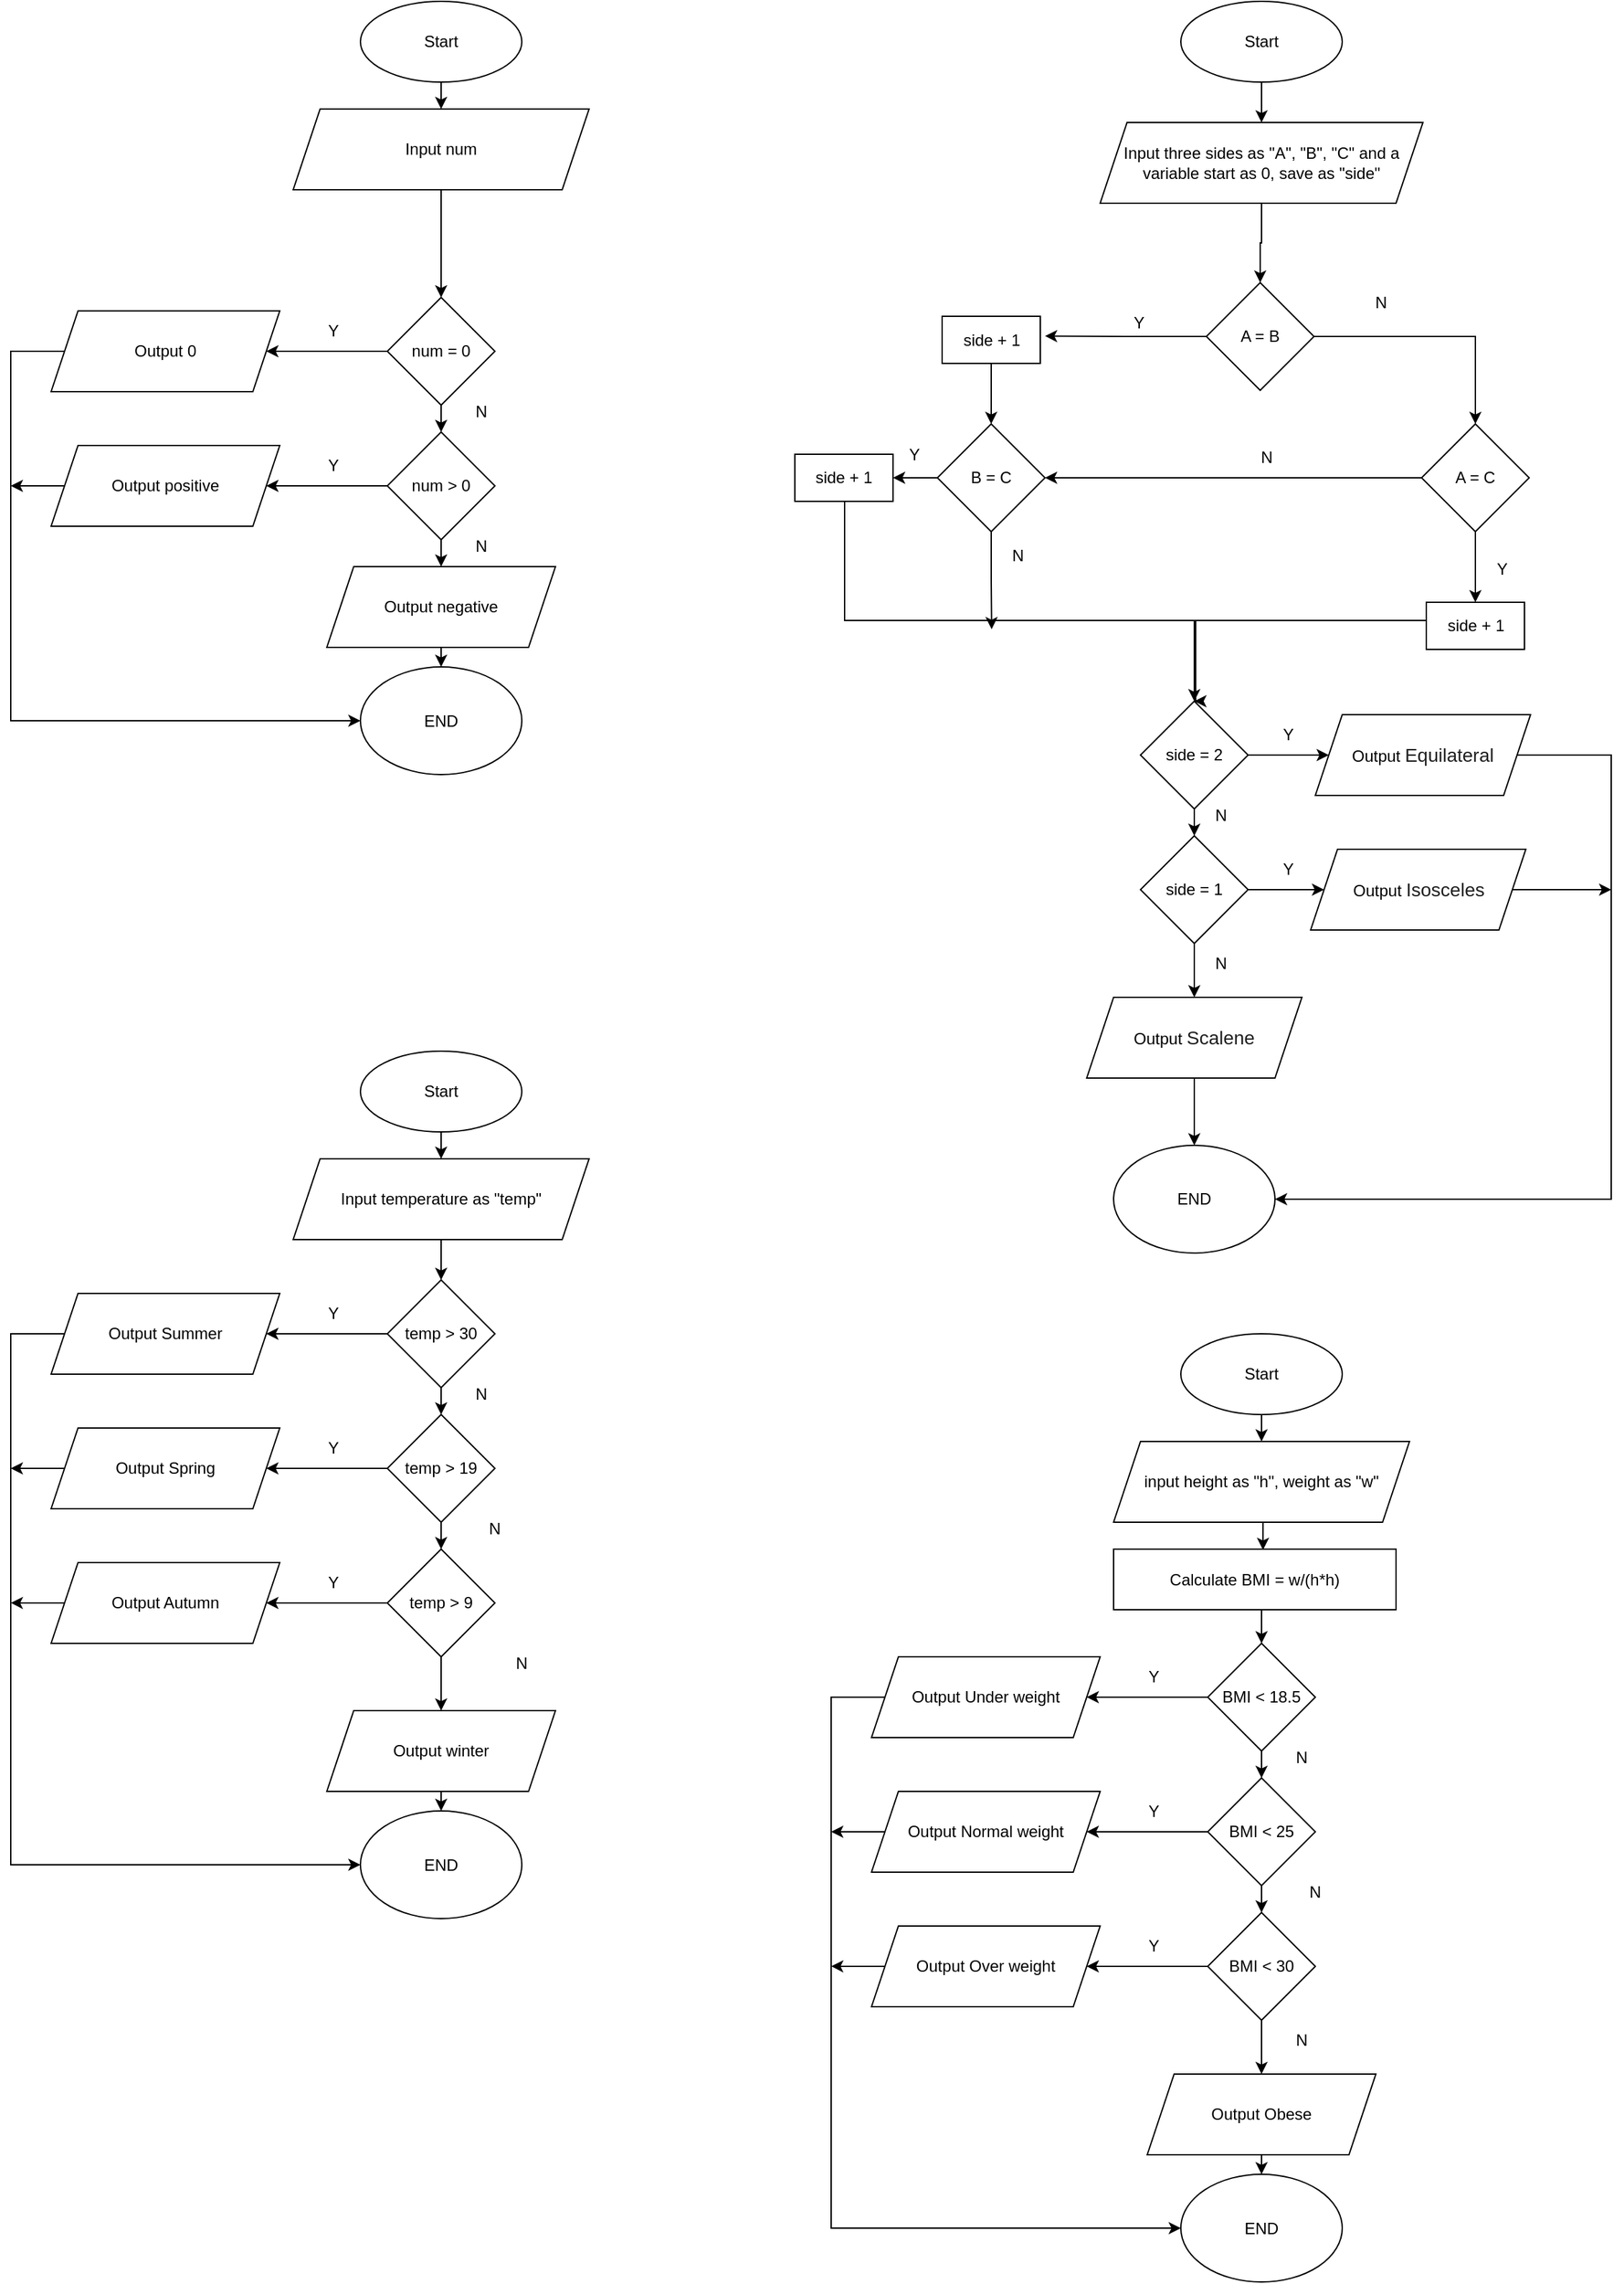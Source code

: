 <mxfile version="26.2.2">
  <diagram name="第 1 页" id="eC2Kco5h_vt9p9tLWTmq">
    <mxGraphModel dx="1105" dy="695" grid="1" gridSize="10" guides="1" tooltips="1" connect="1" arrows="1" fold="1" page="1" pageScale="1" pageWidth="827" pageHeight="1169" math="0" shadow="0">
      <root>
        <mxCell id="0" />
        <mxCell id="1" parent="0" />
        <mxCell id="uq4aCa0WkTKRPATRxZhl-22" style="edgeStyle=orthogonalEdgeStyle;rounded=0;orthogonalLoop=1;jettySize=auto;html=1;exitX=0.5;exitY=1;exitDx=0;exitDy=0;entryX=0.5;entryY=0;entryDx=0;entryDy=0;" parent="1" source="uq4aCa0WkTKRPATRxZhl-1" target="uq4aCa0WkTKRPATRxZhl-2" edge="1">
          <mxGeometry relative="1" as="geometry" />
        </mxCell>
        <mxCell id="uq4aCa0WkTKRPATRxZhl-1" value="Start" style="ellipse;whiteSpace=wrap;html=1;" parent="1" vertex="1">
          <mxGeometry x="380" y="90" width="120" height="60" as="geometry" />
        </mxCell>
        <mxCell id="uq4aCa0WkTKRPATRxZhl-21" style="edgeStyle=orthogonalEdgeStyle;rounded=0;orthogonalLoop=1;jettySize=auto;html=1;exitX=0.5;exitY=1;exitDx=0;exitDy=0;entryX=0.5;entryY=0;entryDx=0;entryDy=0;" parent="1" source="uq4aCa0WkTKRPATRxZhl-2" target="uq4aCa0WkTKRPATRxZhl-10" edge="1">
          <mxGeometry relative="1" as="geometry">
            <mxPoint x="440" y="250.0" as="targetPoint" />
          </mxGeometry>
        </mxCell>
        <mxCell id="uq4aCa0WkTKRPATRxZhl-2" value="Input num" style="shape=parallelogram;perimeter=parallelogramPerimeter;whiteSpace=wrap;html=1;fixedSize=1;" parent="1" vertex="1">
          <mxGeometry x="330" y="170" width="220" height="60" as="geometry" />
        </mxCell>
        <mxCell id="qsWvdxj1EgRxqHzuY-iP-4" style="edgeStyle=orthogonalEdgeStyle;rounded=0;orthogonalLoop=1;jettySize=auto;html=1;exitX=0.5;exitY=1;exitDx=0;exitDy=0;entryX=0.5;entryY=0;entryDx=0;entryDy=0;" edge="1" parent="1" source="uq4aCa0WkTKRPATRxZhl-10" target="qsWvdxj1EgRxqHzuY-iP-1">
          <mxGeometry relative="1" as="geometry" />
        </mxCell>
        <mxCell id="qsWvdxj1EgRxqHzuY-iP-7" style="edgeStyle=orthogonalEdgeStyle;rounded=0;orthogonalLoop=1;jettySize=auto;html=1;exitX=0;exitY=0.5;exitDx=0;exitDy=0;" edge="1" parent="1" source="uq4aCa0WkTKRPATRxZhl-10" target="qsWvdxj1EgRxqHzuY-iP-3">
          <mxGeometry relative="1" as="geometry" />
        </mxCell>
        <mxCell id="uq4aCa0WkTKRPATRxZhl-10" value="num = 0" style="rhombus;whiteSpace=wrap;html=1;" parent="1" vertex="1">
          <mxGeometry x="400" y="310" width="80" height="80" as="geometry" />
        </mxCell>
        <mxCell id="uq4aCa0WkTKRPATRxZhl-24" style="edgeStyle=orthogonalEdgeStyle;rounded=0;orthogonalLoop=1;jettySize=auto;html=1;exitX=0.5;exitY=1;exitDx=0;exitDy=0;entryX=0.5;entryY=0;entryDx=0;entryDy=0;" parent="1" source="uq4aCa0WkTKRPATRxZhl-13" target="uq4aCa0WkTKRPATRxZhl-15" edge="1">
          <mxGeometry relative="1" as="geometry" />
        </mxCell>
        <mxCell id="uq4aCa0WkTKRPATRxZhl-13" value="Output negative" style="shape=parallelogram;perimeter=parallelogramPerimeter;whiteSpace=wrap;html=1;fixedSize=1;" parent="1" vertex="1">
          <mxGeometry x="355" y="510" width="170" height="60" as="geometry" />
        </mxCell>
        <mxCell id="uq4aCa0WkTKRPATRxZhl-15" value="END" style="ellipse;whiteSpace=wrap;html=1;" parent="1" vertex="1">
          <mxGeometry x="380" y="584.5" width="120" height="80" as="geometry" />
        </mxCell>
        <mxCell id="qsWvdxj1EgRxqHzuY-iP-5" style="edgeStyle=orthogonalEdgeStyle;rounded=0;orthogonalLoop=1;jettySize=auto;html=1;exitX=0.5;exitY=1;exitDx=0;exitDy=0;entryX=0.5;entryY=0;entryDx=0;entryDy=0;" edge="1" parent="1" source="qsWvdxj1EgRxqHzuY-iP-1" target="uq4aCa0WkTKRPATRxZhl-13">
          <mxGeometry relative="1" as="geometry" />
        </mxCell>
        <mxCell id="qsWvdxj1EgRxqHzuY-iP-6" style="edgeStyle=orthogonalEdgeStyle;rounded=0;orthogonalLoop=1;jettySize=auto;html=1;exitX=0;exitY=0.5;exitDx=0;exitDy=0;" edge="1" parent="1" source="qsWvdxj1EgRxqHzuY-iP-1" target="qsWvdxj1EgRxqHzuY-iP-2">
          <mxGeometry relative="1" as="geometry" />
        </mxCell>
        <mxCell id="qsWvdxj1EgRxqHzuY-iP-1" value="num &amp;gt; 0" style="rhombus;whiteSpace=wrap;html=1;" vertex="1" parent="1">
          <mxGeometry x="400" y="410" width="80" height="80" as="geometry" />
        </mxCell>
        <mxCell id="qsWvdxj1EgRxqHzuY-iP-11" style="edgeStyle=orthogonalEdgeStyle;rounded=0;orthogonalLoop=1;jettySize=auto;html=1;exitX=0;exitY=0.5;exitDx=0;exitDy=0;" edge="1" parent="1" source="qsWvdxj1EgRxqHzuY-iP-2">
          <mxGeometry relative="1" as="geometry">
            <mxPoint x="120" y="450" as="targetPoint" />
          </mxGeometry>
        </mxCell>
        <mxCell id="qsWvdxj1EgRxqHzuY-iP-2" value="Output positive" style="shape=parallelogram;perimeter=parallelogramPerimeter;whiteSpace=wrap;html=1;fixedSize=1;" vertex="1" parent="1">
          <mxGeometry x="150" y="420" width="170" height="60" as="geometry" />
        </mxCell>
        <mxCell id="qsWvdxj1EgRxqHzuY-iP-10" style="edgeStyle=orthogonalEdgeStyle;rounded=0;orthogonalLoop=1;jettySize=auto;html=1;exitX=0;exitY=0.5;exitDx=0;exitDy=0;entryX=0;entryY=0.5;entryDx=0;entryDy=0;" edge="1" parent="1" source="qsWvdxj1EgRxqHzuY-iP-3" target="uq4aCa0WkTKRPATRxZhl-15">
          <mxGeometry relative="1" as="geometry">
            <Array as="points">
              <mxPoint x="120" y="350" />
              <mxPoint x="120" y="625" />
            </Array>
          </mxGeometry>
        </mxCell>
        <mxCell id="qsWvdxj1EgRxqHzuY-iP-3" value="Output 0" style="shape=parallelogram;perimeter=parallelogramPerimeter;whiteSpace=wrap;html=1;fixedSize=1;" vertex="1" parent="1">
          <mxGeometry x="150" y="320" width="170" height="60" as="geometry" />
        </mxCell>
        <mxCell id="qsWvdxj1EgRxqHzuY-iP-12" value="Y" style="text;html=1;align=center;verticalAlign=middle;whiteSpace=wrap;rounded=0;" vertex="1" parent="1">
          <mxGeometry x="330" y="320" width="60" height="30" as="geometry" />
        </mxCell>
        <mxCell id="qsWvdxj1EgRxqHzuY-iP-13" value="Y" style="text;html=1;align=center;verticalAlign=middle;whiteSpace=wrap;rounded=0;" vertex="1" parent="1">
          <mxGeometry x="330" y="420" width="60" height="30" as="geometry" />
        </mxCell>
        <mxCell id="qsWvdxj1EgRxqHzuY-iP-14" value="N" style="text;html=1;align=center;verticalAlign=middle;whiteSpace=wrap;rounded=0;" vertex="1" parent="1">
          <mxGeometry x="440" y="380" width="60" height="30" as="geometry" />
        </mxCell>
        <mxCell id="qsWvdxj1EgRxqHzuY-iP-15" value="N" style="text;html=1;align=center;verticalAlign=middle;whiteSpace=wrap;rounded=0;" vertex="1" parent="1">
          <mxGeometry x="440" y="480" width="60" height="30" as="geometry" />
        </mxCell>
        <mxCell id="qsWvdxj1EgRxqHzuY-iP-49" style="edgeStyle=orthogonalEdgeStyle;rounded=0;orthogonalLoop=1;jettySize=auto;html=1;exitX=0.5;exitY=1;exitDx=0;exitDy=0;entryX=0.5;entryY=0;entryDx=0;entryDy=0;" edge="1" parent="1" source="qsWvdxj1EgRxqHzuY-iP-17" target="qsWvdxj1EgRxqHzuY-iP-19">
          <mxGeometry relative="1" as="geometry" />
        </mxCell>
        <mxCell id="qsWvdxj1EgRxqHzuY-iP-17" value="Start" style="ellipse;whiteSpace=wrap;html=1;" vertex="1" parent="1">
          <mxGeometry x="990" y="90" width="120" height="60" as="geometry" />
        </mxCell>
        <mxCell id="qsWvdxj1EgRxqHzuY-iP-18" value="END" style="ellipse;whiteSpace=wrap;html=1;" vertex="1" parent="1">
          <mxGeometry x="940" y="940" width="120" height="80" as="geometry" />
        </mxCell>
        <mxCell id="qsWvdxj1EgRxqHzuY-iP-48" style="edgeStyle=orthogonalEdgeStyle;rounded=0;orthogonalLoop=1;jettySize=auto;html=1;exitX=0.5;exitY=1;exitDx=0;exitDy=0;entryX=0.5;entryY=0;entryDx=0;entryDy=0;" edge="1" parent="1" source="qsWvdxj1EgRxqHzuY-iP-19" target="qsWvdxj1EgRxqHzuY-iP-20">
          <mxGeometry relative="1" as="geometry" />
        </mxCell>
        <mxCell id="qsWvdxj1EgRxqHzuY-iP-19" value="Input three sides as &quot;A&quot;, &quot;B&quot;, &quot;C&quot; and a variable start as 0, save as &quot;side&quot;" style="shape=parallelogram;perimeter=parallelogramPerimeter;whiteSpace=wrap;html=1;fixedSize=1;" vertex="1" parent="1">
          <mxGeometry x="930" y="180" width="240" height="60" as="geometry" />
        </mxCell>
        <mxCell id="qsWvdxj1EgRxqHzuY-iP-34" style="edgeStyle=orthogonalEdgeStyle;rounded=0;orthogonalLoop=1;jettySize=auto;html=1;exitX=0;exitY=0.5;exitDx=0;exitDy=0;" edge="1" parent="1" source="qsWvdxj1EgRxqHzuY-iP-20">
          <mxGeometry relative="1" as="geometry">
            <mxPoint x="889" y="338.667" as="targetPoint" />
          </mxGeometry>
        </mxCell>
        <mxCell id="qsWvdxj1EgRxqHzuY-iP-125" style="edgeStyle=orthogonalEdgeStyle;rounded=0;orthogonalLoop=1;jettySize=auto;html=1;exitX=1;exitY=0.5;exitDx=0;exitDy=0;entryX=0.5;entryY=0;entryDx=0;entryDy=0;" edge="1" parent="1" source="qsWvdxj1EgRxqHzuY-iP-20" target="qsWvdxj1EgRxqHzuY-iP-22">
          <mxGeometry relative="1" as="geometry">
            <Array as="points">
              <mxPoint x="1209" y="339" />
            </Array>
          </mxGeometry>
        </mxCell>
        <mxCell id="qsWvdxj1EgRxqHzuY-iP-20" value="A = B" style="rhombus;whiteSpace=wrap;html=1;" vertex="1" parent="1">
          <mxGeometry x="1009" y="299" width="80" height="80" as="geometry" />
        </mxCell>
        <mxCell id="qsWvdxj1EgRxqHzuY-iP-52" style="edgeStyle=orthogonalEdgeStyle;rounded=0;orthogonalLoop=1;jettySize=auto;html=1;exitX=0;exitY=0.5;exitDx=0;exitDy=0;entryX=1;entryY=0.5;entryDx=0;entryDy=0;" edge="1" parent="1" source="qsWvdxj1EgRxqHzuY-iP-21" target="qsWvdxj1EgRxqHzuY-iP-24">
          <mxGeometry relative="1" as="geometry" />
        </mxCell>
        <mxCell id="qsWvdxj1EgRxqHzuY-iP-55" style="edgeStyle=orthogonalEdgeStyle;rounded=0;orthogonalLoop=1;jettySize=auto;html=1;exitX=0.5;exitY=1;exitDx=0;exitDy=0;" edge="1" parent="1" source="qsWvdxj1EgRxqHzuY-iP-21">
          <mxGeometry relative="1" as="geometry">
            <mxPoint x="849.333" y="556.5" as="targetPoint" />
          </mxGeometry>
        </mxCell>
        <mxCell id="qsWvdxj1EgRxqHzuY-iP-21" value="B = C" style="rhombus;whiteSpace=wrap;html=1;" vertex="1" parent="1">
          <mxGeometry x="809" y="404" width="80" height="80" as="geometry" />
        </mxCell>
        <mxCell id="qsWvdxj1EgRxqHzuY-iP-36" style="edgeStyle=orthogonalEdgeStyle;rounded=0;orthogonalLoop=1;jettySize=auto;html=1;exitX=0.5;exitY=1;exitDx=0;exitDy=0;entryX=0.5;entryY=0;entryDx=0;entryDy=0;" edge="1" parent="1" source="qsWvdxj1EgRxqHzuY-iP-22" target="qsWvdxj1EgRxqHzuY-iP-25">
          <mxGeometry relative="1" as="geometry" />
        </mxCell>
        <mxCell id="qsWvdxj1EgRxqHzuY-iP-37" style="edgeStyle=orthogonalEdgeStyle;rounded=0;orthogonalLoop=1;jettySize=auto;html=1;exitX=0;exitY=0.5;exitDx=0;exitDy=0;entryX=1;entryY=0.5;entryDx=0;entryDy=0;" edge="1" parent="1" source="qsWvdxj1EgRxqHzuY-iP-22" target="qsWvdxj1EgRxqHzuY-iP-21">
          <mxGeometry relative="1" as="geometry" />
        </mxCell>
        <mxCell id="qsWvdxj1EgRxqHzuY-iP-22" value="A = C" style="rhombus;whiteSpace=wrap;html=1;" vertex="1" parent="1">
          <mxGeometry x="1169" y="404" width="80" height="80" as="geometry" />
        </mxCell>
        <mxCell id="qsWvdxj1EgRxqHzuY-iP-38" style="edgeStyle=orthogonalEdgeStyle;rounded=0;orthogonalLoop=1;jettySize=auto;html=1;exitX=0.5;exitY=1;exitDx=0;exitDy=0;entryX=0.5;entryY=0;entryDx=0;entryDy=0;" edge="1" parent="1" source="qsWvdxj1EgRxqHzuY-iP-23" target="qsWvdxj1EgRxqHzuY-iP-21">
          <mxGeometry relative="1" as="geometry" />
        </mxCell>
        <mxCell id="qsWvdxj1EgRxqHzuY-iP-23" value="side + 1" style="rounded=0;whiteSpace=wrap;html=1;" vertex="1" parent="1">
          <mxGeometry x="812.5" y="324" width="73" height="35" as="geometry" />
        </mxCell>
        <mxCell id="qsWvdxj1EgRxqHzuY-iP-123" style="edgeStyle=orthogonalEdgeStyle;rounded=0;orthogonalLoop=1;jettySize=auto;html=1;exitX=0;exitY=0.5;exitDx=0;exitDy=0;entryX=0.5;entryY=0;entryDx=0;entryDy=0;" edge="1" parent="1" source="qsWvdxj1EgRxqHzuY-iP-24" target="qsWvdxj1EgRxqHzuY-iP-29">
          <mxGeometry relative="1" as="geometry">
            <Array as="points">
              <mxPoint x="740" y="550" />
              <mxPoint x="1000" y="550" />
            </Array>
          </mxGeometry>
        </mxCell>
        <mxCell id="qsWvdxj1EgRxqHzuY-iP-24" value="side + 1" style="rounded=0;whiteSpace=wrap;html=1;" vertex="1" parent="1">
          <mxGeometry x="703" y="426.5" width="73" height="35" as="geometry" />
        </mxCell>
        <mxCell id="qsWvdxj1EgRxqHzuY-iP-124" style="edgeStyle=orthogonalEdgeStyle;rounded=0;orthogonalLoop=1;jettySize=auto;html=1;exitX=0;exitY=0.5;exitDx=0;exitDy=0;" edge="1" parent="1" source="qsWvdxj1EgRxqHzuY-iP-25">
          <mxGeometry relative="1" as="geometry">
            <mxPoint x="1000" y="610" as="targetPoint" />
            <Array as="points">
              <mxPoint x="1001" y="550" />
              <mxPoint x="1001" y="610" />
            </Array>
          </mxGeometry>
        </mxCell>
        <mxCell id="qsWvdxj1EgRxqHzuY-iP-25" value="side + 1" style="rounded=0;whiteSpace=wrap;html=1;" vertex="1" parent="1">
          <mxGeometry x="1172.5" y="536.5" width="73" height="35" as="geometry" />
        </mxCell>
        <mxCell id="qsWvdxj1EgRxqHzuY-iP-42" style="edgeStyle=orthogonalEdgeStyle;rounded=0;orthogonalLoop=1;jettySize=auto;html=1;exitX=1;exitY=0.5;exitDx=0;exitDy=0;" edge="1" parent="1" source="qsWvdxj1EgRxqHzuY-iP-29" target="qsWvdxj1EgRxqHzuY-iP-31">
          <mxGeometry relative="1" as="geometry" />
        </mxCell>
        <mxCell id="qsWvdxj1EgRxqHzuY-iP-43" style="edgeStyle=orthogonalEdgeStyle;rounded=0;orthogonalLoop=1;jettySize=auto;html=1;exitX=0.5;exitY=1;exitDx=0;exitDy=0;entryX=0.5;entryY=0;entryDx=0;entryDy=0;" edge="1" parent="1" source="qsWvdxj1EgRxqHzuY-iP-29" target="qsWvdxj1EgRxqHzuY-iP-30">
          <mxGeometry relative="1" as="geometry" />
        </mxCell>
        <mxCell id="qsWvdxj1EgRxqHzuY-iP-29" value="side = 2" style="rhombus;whiteSpace=wrap;html=1;" vertex="1" parent="1">
          <mxGeometry x="960" y="610" width="80" height="80" as="geometry" />
        </mxCell>
        <mxCell id="qsWvdxj1EgRxqHzuY-iP-44" style="edgeStyle=orthogonalEdgeStyle;rounded=0;orthogonalLoop=1;jettySize=auto;html=1;exitX=1;exitY=0.5;exitDx=0;exitDy=0;" edge="1" parent="1" source="qsWvdxj1EgRxqHzuY-iP-30" target="qsWvdxj1EgRxqHzuY-iP-32">
          <mxGeometry relative="1" as="geometry" />
        </mxCell>
        <mxCell id="qsWvdxj1EgRxqHzuY-iP-45" style="edgeStyle=orthogonalEdgeStyle;rounded=0;orthogonalLoop=1;jettySize=auto;html=1;exitX=0.5;exitY=1;exitDx=0;exitDy=0;entryX=0.5;entryY=0;entryDx=0;entryDy=0;" edge="1" parent="1" source="qsWvdxj1EgRxqHzuY-iP-30" target="qsWvdxj1EgRxqHzuY-iP-33">
          <mxGeometry relative="1" as="geometry" />
        </mxCell>
        <mxCell id="qsWvdxj1EgRxqHzuY-iP-30" value="side = 1" style="rhombus;whiteSpace=wrap;html=1;" vertex="1" parent="1">
          <mxGeometry x="960" y="710" width="80" height="80" as="geometry" />
        </mxCell>
        <mxCell id="qsWvdxj1EgRxqHzuY-iP-56" style="edgeStyle=orthogonalEdgeStyle;rounded=0;orthogonalLoop=1;jettySize=auto;html=1;exitX=1;exitY=0.5;exitDx=0;exitDy=0;entryX=1;entryY=0.5;entryDx=0;entryDy=0;" edge="1" parent="1" source="qsWvdxj1EgRxqHzuY-iP-31" target="qsWvdxj1EgRxqHzuY-iP-18">
          <mxGeometry relative="1" as="geometry">
            <Array as="points">
              <mxPoint x="1310" y="650" />
              <mxPoint x="1310" y="980" />
            </Array>
          </mxGeometry>
        </mxCell>
        <mxCell id="qsWvdxj1EgRxqHzuY-iP-31" value="Output&amp;nbsp;&lt;span style=&quot;color: rgb(31, 31, 31); font-family: Arial, sans-serif; font-size: 14px; text-align: left; background-color: rgb(255, 255, 255);&quot;&gt;Equilateral&lt;/span&gt;" style="shape=parallelogram;perimeter=parallelogramPerimeter;whiteSpace=wrap;html=1;fixedSize=1;" vertex="1" parent="1">
          <mxGeometry x="1090" y="620" width="160" height="60" as="geometry" />
        </mxCell>
        <mxCell id="qsWvdxj1EgRxqHzuY-iP-57" style="edgeStyle=orthogonalEdgeStyle;rounded=0;orthogonalLoop=1;jettySize=auto;html=1;exitX=1;exitY=0.5;exitDx=0;exitDy=0;" edge="1" parent="1" source="qsWvdxj1EgRxqHzuY-iP-32">
          <mxGeometry relative="1" as="geometry">
            <mxPoint x="1310" y="750" as="targetPoint" />
          </mxGeometry>
        </mxCell>
        <mxCell id="qsWvdxj1EgRxqHzuY-iP-32" value="Output&amp;nbsp;&lt;span style=&quot;color: rgb(31, 31, 31); font-family: Arial, sans-serif; font-size: 14px; text-align: left; background-color: rgb(255, 255, 255);&quot;&gt;Isosceles&lt;/span&gt;" style="shape=parallelogram;perimeter=parallelogramPerimeter;whiteSpace=wrap;html=1;fixedSize=1;" vertex="1" parent="1">
          <mxGeometry x="1086.5" y="720" width="160" height="60" as="geometry" />
        </mxCell>
        <mxCell id="qsWvdxj1EgRxqHzuY-iP-47" style="edgeStyle=orthogonalEdgeStyle;rounded=0;orthogonalLoop=1;jettySize=auto;html=1;exitX=0.5;exitY=1;exitDx=0;exitDy=0;entryX=0.5;entryY=0;entryDx=0;entryDy=0;" edge="1" parent="1" source="qsWvdxj1EgRxqHzuY-iP-33" target="qsWvdxj1EgRxqHzuY-iP-18">
          <mxGeometry relative="1" as="geometry" />
        </mxCell>
        <mxCell id="qsWvdxj1EgRxqHzuY-iP-33" value="Output&amp;nbsp;&lt;span style=&quot;color: rgb(31, 31, 31); font-family: Arial, sans-serif; font-size: 14px; text-align: left; background-color: rgb(255, 255, 255);&quot;&gt;Scalene&lt;/span&gt;" style="shape=parallelogram;perimeter=parallelogramPerimeter;whiteSpace=wrap;html=1;fixedSize=1;" vertex="1" parent="1">
          <mxGeometry x="920" y="830" width="160" height="60" as="geometry" />
        </mxCell>
        <mxCell id="qsWvdxj1EgRxqHzuY-iP-50" value="Y" style="text;html=1;align=center;verticalAlign=middle;whiteSpace=wrap;rounded=0;" vertex="1" parent="1">
          <mxGeometry x="929" y="314" width="60" height="30" as="geometry" />
        </mxCell>
        <mxCell id="qsWvdxj1EgRxqHzuY-iP-51" value="Y" style="text;html=1;align=center;verticalAlign=middle;whiteSpace=wrap;rounded=0;" vertex="1" parent="1">
          <mxGeometry x="762" y="411.5" width="60" height="30" as="geometry" />
        </mxCell>
        <mxCell id="qsWvdxj1EgRxqHzuY-iP-53" value="Y" style="text;html=1;align=center;verticalAlign=middle;whiteSpace=wrap;rounded=0;" vertex="1" parent="1">
          <mxGeometry x="1199" y="496.5" width="60" height="30" as="geometry" />
        </mxCell>
        <mxCell id="qsWvdxj1EgRxqHzuY-iP-58" value="N" style="text;html=1;align=center;verticalAlign=middle;whiteSpace=wrap;rounded=0;" vertex="1" parent="1">
          <mxGeometry x="1024" y="414" width="60" height="30" as="geometry" />
        </mxCell>
        <mxCell id="qsWvdxj1EgRxqHzuY-iP-59" value="N" style="text;html=1;align=center;verticalAlign=middle;whiteSpace=wrap;rounded=0;" vertex="1" parent="1">
          <mxGeometry x="839" y="486.5" width="60" height="30" as="geometry" />
        </mxCell>
        <mxCell id="qsWvdxj1EgRxqHzuY-iP-60" value="N" style="text;html=1;align=center;verticalAlign=middle;whiteSpace=wrap;rounded=0;" vertex="1" parent="1">
          <mxGeometry x="1109" y="299" width="60" height="30" as="geometry" />
        </mxCell>
        <mxCell id="qsWvdxj1EgRxqHzuY-iP-61" style="edgeStyle=orthogonalEdgeStyle;rounded=0;orthogonalLoop=1;jettySize=auto;html=1;exitX=0.5;exitY=1;exitDx=0;exitDy=0;entryX=0.5;entryY=0;entryDx=0;entryDy=0;" edge="1" parent="1" source="qsWvdxj1EgRxqHzuY-iP-62" target="qsWvdxj1EgRxqHzuY-iP-64">
          <mxGeometry relative="1" as="geometry" />
        </mxCell>
        <mxCell id="qsWvdxj1EgRxqHzuY-iP-62" value="Start" style="ellipse;whiteSpace=wrap;html=1;" vertex="1" parent="1">
          <mxGeometry x="380" y="870" width="120" height="60" as="geometry" />
        </mxCell>
        <mxCell id="qsWvdxj1EgRxqHzuY-iP-63" style="edgeStyle=orthogonalEdgeStyle;rounded=0;orthogonalLoop=1;jettySize=auto;html=1;exitX=0.5;exitY=1;exitDx=0;exitDy=0;entryX=0.5;entryY=0;entryDx=0;entryDy=0;" edge="1" parent="1" source="qsWvdxj1EgRxqHzuY-iP-64" target="qsWvdxj1EgRxqHzuY-iP-67">
          <mxGeometry relative="1" as="geometry">
            <mxPoint x="440" y="1030" as="targetPoint" />
          </mxGeometry>
        </mxCell>
        <mxCell id="qsWvdxj1EgRxqHzuY-iP-64" value="Input temperature as &quot;temp&quot;" style="shape=parallelogram;perimeter=parallelogramPerimeter;whiteSpace=wrap;html=1;fixedSize=1;" vertex="1" parent="1">
          <mxGeometry x="330" y="950" width="220" height="60" as="geometry" />
        </mxCell>
        <mxCell id="qsWvdxj1EgRxqHzuY-iP-65" style="edgeStyle=orthogonalEdgeStyle;rounded=0;orthogonalLoop=1;jettySize=auto;html=1;exitX=0.5;exitY=1;exitDx=0;exitDy=0;entryX=0.5;entryY=0;entryDx=0;entryDy=0;" edge="1" parent="1" source="qsWvdxj1EgRxqHzuY-iP-67" target="qsWvdxj1EgRxqHzuY-iP-73">
          <mxGeometry relative="1" as="geometry" />
        </mxCell>
        <mxCell id="qsWvdxj1EgRxqHzuY-iP-66" style="edgeStyle=orthogonalEdgeStyle;rounded=0;orthogonalLoop=1;jettySize=auto;html=1;exitX=0;exitY=0.5;exitDx=0;exitDy=0;" edge="1" parent="1" source="qsWvdxj1EgRxqHzuY-iP-67" target="qsWvdxj1EgRxqHzuY-iP-77">
          <mxGeometry relative="1" as="geometry" />
        </mxCell>
        <mxCell id="qsWvdxj1EgRxqHzuY-iP-67" value="temp &amp;gt; 30" style="rhombus;whiteSpace=wrap;html=1;" vertex="1" parent="1">
          <mxGeometry x="400" y="1040" width="80" height="80" as="geometry" />
        </mxCell>
        <mxCell id="qsWvdxj1EgRxqHzuY-iP-68" style="edgeStyle=orthogonalEdgeStyle;rounded=0;orthogonalLoop=1;jettySize=auto;html=1;exitX=0.5;exitY=1;exitDx=0;exitDy=0;entryX=0.5;entryY=0;entryDx=0;entryDy=0;" edge="1" parent="1" source="qsWvdxj1EgRxqHzuY-iP-69" target="qsWvdxj1EgRxqHzuY-iP-70">
          <mxGeometry relative="1" as="geometry" />
        </mxCell>
        <mxCell id="qsWvdxj1EgRxqHzuY-iP-69" value="Output winter" style="shape=parallelogram;perimeter=parallelogramPerimeter;whiteSpace=wrap;html=1;fixedSize=1;" vertex="1" parent="1">
          <mxGeometry x="355" y="1360" width="170" height="60" as="geometry" />
        </mxCell>
        <mxCell id="qsWvdxj1EgRxqHzuY-iP-70" value="END" style="ellipse;whiteSpace=wrap;html=1;" vertex="1" parent="1">
          <mxGeometry x="380" y="1434.5" width="120" height="80" as="geometry" />
        </mxCell>
        <mxCell id="qsWvdxj1EgRxqHzuY-iP-72" style="edgeStyle=orthogonalEdgeStyle;rounded=0;orthogonalLoop=1;jettySize=auto;html=1;exitX=0;exitY=0.5;exitDx=0;exitDy=0;" edge="1" parent="1" source="qsWvdxj1EgRxqHzuY-iP-73" target="qsWvdxj1EgRxqHzuY-iP-75">
          <mxGeometry relative="1" as="geometry" />
        </mxCell>
        <mxCell id="qsWvdxj1EgRxqHzuY-iP-90" style="edgeStyle=orthogonalEdgeStyle;rounded=0;orthogonalLoop=1;jettySize=auto;html=1;exitX=0.5;exitY=1;exitDx=0;exitDy=0;entryX=0.5;entryY=0;entryDx=0;entryDy=0;" edge="1" parent="1" source="qsWvdxj1EgRxqHzuY-iP-73" target="qsWvdxj1EgRxqHzuY-iP-83">
          <mxGeometry relative="1" as="geometry" />
        </mxCell>
        <mxCell id="qsWvdxj1EgRxqHzuY-iP-73" value="temp &amp;gt; 19" style="rhombus;whiteSpace=wrap;html=1;" vertex="1" parent="1">
          <mxGeometry x="400" y="1140" width="80" height="80" as="geometry" />
        </mxCell>
        <mxCell id="qsWvdxj1EgRxqHzuY-iP-74" style="edgeStyle=orthogonalEdgeStyle;rounded=0;orthogonalLoop=1;jettySize=auto;html=1;exitX=0;exitY=0.5;exitDx=0;exitDy=0;" edge="1" parent="1" source="qsWvdxj1EgRxqHzuY-iP-75">
          <mxGeometry relative="1" as="geometry">
            <mxPoint x="120" y="1180" as="targetPoint" />
          </mxGeometry>
        </mxCell>
        <mxCell id="qsWvdxj1EgRxqHzuY-iP-75" value="Output Spring" style="shape=parallelogram;perimeter=parallelogramPerimeter;whiteSpace=wrap;html=1;fixedSize=1;" vertex="1" parent="1">
          <mxGeometry x="150" y="1150" width="170" height="60" as="geometry" />
        </mxCell>
        <mxCell id="qsWvdxj1EgRxqHzuY-iP-76" style="edgeStyle=orthogonalEdgeStyle;rounded=0;orthogonalLoop=1;jettySize=auto;html=1;exitX=0;exitY=0.5;exitDx=0;exitDy=0;entryX=0;entryY=0.5;entryDx=0;entryDy=0;" edge="1" parent="1" source="qsWvdxj1EgRxqHzuY-iP-77" target="qsWvdxj1EgRxqHzuY-iP-70">
          <mxGeometry relative="1" as="geometry">
            <Array as="points">
              <mxPoint x="120" y="1080" />
              <mxPoint x="120" y="1475" />
            </Array>
          </mxGeometry>
        </mxCell>
        <mxCell id="qsWvdxj1EgRxqHzuY-iP-77" value="Output Summer" style="shape=parallelogram;perimeter=parallelogramPerimeter;whiteSpace=wrap;html=1;fixedSize=1;" vertex="1" parent="1">
          <mxGeometry x="150" y="1050" width="170" height="60" as="geometry" />
        </mxCell>
        <mxCell id="qsWvdxj1EgRxqHzuY-iP-78" value="Y" style="text;html=1;align=center;verticalAlign=middle;whiteSpace=wrap;rounded=0;" vertex="1" parent="1">
          <mxGeometry x="330" y="1050" width="60" height="30" as="geometry" />
        </mxCell>
        <mxCell id="qsWvdxj1EgRxqHzuY-iP-79" value="Y" style="text;html=1;align=center;verticalAlign=middle;whiteSpace=wrap;rounded=0;" vertex="1" parent="1">
          <mxGeometry x="330" y="1150" width="60" height="30" as="geometry" />
        </mxCell>
        <mxCell id="qsWvdxj1EgRxqHzuY-iP-80" value="N" style="text;html=1;align=center;verticalAlign=middle;whiteSpace=wrap;rounded=0;" vertex="1" parent="1">
          <mxGeometry x="440" y="1110" width="60" height="30" as="geometry" />
        </mxCell>
        <mxCell id="qsWvdxj1EgRxqHzuY-iP-81" value="N" style="text;html=1;align=center;verticalAlign=middle;whiteSpace=wrap;rounded=0;" vertex="1" parent="1">
          <mxGeometry x="450" y="1210" width="60" height="30" as="geometry" />
        </mxCell>
        <mxCell id="qsWvdxj1EgRxqHzuY-iP-82" style="edgeStyle=orthogonalEdgeStyle;rounded=0;orthogonalLoop=1;jettySize=auto;html=1;exitX=0;exitY=0.5;exitDx=0;exitDy=0;" edge="1" parent="1" source="qsWvdxj1EgRxqHzuY-iP-83" target="qsWvdxj1EgRxqHzuY-iP-84">
          <mxGeometry relative="1" as="geometry" />
        </mxCell>
        <mxCell id="qsWvdxj1EgRxqHzuY-iP-89" style="edgeStyle=orthogonalEdgeStyle;rounded=0;orthogonalLoop=1;jettySize=auto;html=1;exitX=0.5;exitY=1;exitDx=0;exitDy=0;entryX=0.5;entryY=0;entryDx=0;entryDy=0;" edge="1" parent="1" source="qsWvdxj1EgRxqHzuY-iP-83" target="qsWvdxj1EgRxqHzuY-iP-69">
          <mxGeometry relative="1" as="geometry" />
        </mxCell>
        <mxCell id="qsWvdxj1EgRxqHzuY-iP-83" value="temp &amp;gt; 9" style="rhombus;whiteSpace=wrap;html=1;" vertex="1" parent="1">
          <mxGeometry x="400" y="1240" width="80" height="80" as="geometry" />
        </mxCell>
        <mxCell id="qsWvdxj1EgRxqHzuY-iP-91" style="edgeStyle=orthogonalEdgeStyle;rounded=0;orthogonalLoop=1;jettySize=auto;html=1;exitX=0;exitY=0.5;exitDx=0;exitDy=0;" edge="1" parent="1" source="qsWvdxj1EgRxqHzuY-iP-84">
          <mxGeometry relative="1" as="geometry">
            <mxPoint x="120" y="1279.913" as="targetPoint" />
          </mxGeometry>
        </mxCell>
        <mxCell id="qsWvdxj1EgRxqHzuY-iP-84" value="Output Autumn" style="shape=parallelogram;perimeter=parallelogramPerimeter;whiteSpace=wrap;html=1;fixedSize=1;" vertex="1" parent="1">
          <mxGeometry x="150" y="1250" width="170" height="60" as="geometry" />
        </mxCell>
        <mxCell id="qsWvdxj1EgRxqHzuY-iP-85" value="Y" style="text;html=1;align=center;verticalAlign=middle;whiteSpace=wrap;rounded=0;" vertex="1" parent="1">
          <mxGeometry x="330" y="1250" width="60" height="30" as="geometry" />
        </mxCell>
        <mxCell id="qsWvdxj1EgRxqHzuY-iP-86" value="N" style="text;html=1;align=center;verticalAlign=middle;whiteSpace=wrap;rounded=0;" vertex="1" parent="1">
          <mxGeometry x="470" y="1310" width="60" height="30" as="geometry" />
        </mxCell>
        <mxCell id="qsWvdxj1EgRxqHzuY-iP-92" style="edgeStyle=orthogonalEdgeStyle;rounded=0;orthogonalLoop=1;jettySize=auto;html=1;exitX=0.5;exitY=1;exitDx=0;exitDy=0;entryX=0.5;entryY=0;entryDx=0;entryDy=0;" edge="1" parent="1" source="qsWvdxj1EgRxqHzuY-iP-93" target="qsWvdxj1EgRxqHzuY-iP-95">
          <mxGeometry relative="1" as="geometry" />
        </mxCell>
        <mxCell id="qsWvdxj1EgRxqHzuY-iP-93" value="Start" style="ellipse;whiteSpace=wrap;html=1;" vertex="1" parent="1">
          <mxGeometry x="990" y="1080" width="120" height="60" as="geometry" />
        </mxCell>
        <mxCell id="qsWvdxj1EgRxqHzuY-iP-95" value="input height as &quot;h&quot;, weight as &quot;w&quot;" style="shape=parallelogram;perimeter=parallelogramPerimeter;whiteSpace=wrap;html=1;fixedSize=1;" vertex="1" parent="1">
          <mxGeometry x="940" y="1160" width="220" height="60" as="geometry" />
        </mxCell>
        <mxCell id="qsWvdxj1EgRxqHzuY-iP-96" style="edgeStyle=orthogonalEdgeStyle;rounded=0;orthogonalLoop=1;jettySize=auto;html=1;exitX=0.5;exitY=1;exitDx=0;exitDy=0;entryX=0.5;entryY=0;entryDx=0;entryDy=0;" edge="1" parent="1" source="qsWvdxj1EgRxqHzuY-iP-98" target="qsWvdxj1EgRxqHzuY-iP-104">
          <mxGeometry relative="1" as="geometry" />
        </mxCell>
        <mxCell id="qsWvdxj1EgRxqHzuY-iP-97" style="edgeStyle=orthogonalEdgeStyle;rounded=0;orthogonalLoop=1;jettySize=auto;html=1;exitX=0;exitY=0.5;exitDx=0;exitDy=0;" edge="1" parent="1" source="qsWvdxj1EgRxqHzuY-iP-98" target="qsWvdxj1EgRxqHzuY-iP-108">
          <mxGeometry relative="1" as="geometry" />
        </mxCell>
        <mxCell id="qsWvdxj1EgRxqHzuY-iP-98" value="BMI &amp;lt; 18.5" style="rhombus;whiteSpace=wrap;html=1;" vertex="1" parent="1">
          <mxGeometry x="1010" y="1310" width="80" height="80" as="geometry" />
        </mxCell>
        <mxCell id="qsWvdxj1EgRxqHzuY-iP-99" style="edgeStyle=orthogonalEdgeStyle;rounded=0;orthogonalLoop=1;jettySize=auto;html=1;exitX=0.5;exitY=1;exitDx=0;exitDy=0;entryX=0.5;entryY=0;entryDx=0;entryDy=0;" edge="1" parent="1" source="qsWvdxj1EgRxqHzuY-iP-100" target="qsWvdxj1EgRxqHzuY-iP-101">
          <mxGeometry relative="1" as="geometry" />
        </mxCell>
        <mxCell id="qsWvdxj1EgRxqHzuY-iP-100" value="Output Obese" style="shape=parallelogram;perimeter=parallelogramPerimeter;whiteSpace=wrap;html=1;fixedSize=1;" vertex="1" parent="1">
          <mxGeometry x="965" y="1630" width="170" height="60" as="geometry" />
        </mxCell>
        <mxCell id="qsWvdxj1EgRxqHzuY-iP-101" value="END" style="ellipse;whiteSpace=wrap;html=1;" vertex="1" parent="1">
          <mxGeometry x="990" y="1704.5" width="120" height="80" as="geometry" />
        </mxCell>
        <mxCell id="qsWvdxj1EgRxqHzuY-iP-102" style="edgeStyle=orthogonalEdgeStyle;rounded=0;orthogonalLoop=1;jettySize=auto;html=1;exitX=0;exitY=0.5;exitDx=0;exitDy=0;" edge="1" parent="1" source="qsWvdxj1EgRxqHzuY-iP-104" target="qsWvdxj1EgRxqHzuY-iP-106">
          <mxGeometry relative="1" as="geometry" />
        </mxCell>
        <mxCell id="qsWvdxj1EgRxqHzuY-iP-103" style="edgeStyle=orthogonalEdgeStyle;rounded=0;orthogonalLoop=1;jettySize=auto;html=1;exitX=0.5;exitY=1;exitDx=0;exitDy=0;entryX=0.5;entryY=0;entryDx=0;entryDy=0;" edge="1" parent="1" source="qsWvdxj1EgRxqHzuY-iP-104" target="qsWvdxj1EgRxqHzuY-iP-115">
          <mxGeometry relative="1" as="geometry" />
        </mxCell>
        <mxCell id="qsWvdxj1EgRxqHzuY-iP-104" value="BMI &amp;lt; 25" style="rhombus;whiteSpace=wrap;html=1;" vertex="1" parent="1">
          <mxGeometry x="1010" y="1410" width="80" height="80" as="geometry" />
        </mxCell>
        <mxCell id="qsWvdxj1EgRxqHzuY-iP-105" style="edgeStyle=orthogonalEdgeStyle;rounded=0;orthogonalLoop=1;jettySize=auto;html=1;exitX=0;exitY=0.5;exitDx=0;exitDy=0;" edge="1" parent="1" source="qsWvdxj1EgRxqHzuY-iP-106">
          <mxGeometry relative="1" as="geometry">
            <mxPoint x="730" y="1450" as="targetPoint" />
          </mxGeometry>
        </mxCell>
        <mxCell id="qsWvdxj1EgRxqHzuY-iP-106" value="Output Normal weight" style="shape=parallelogram;perimeter=parallelogramPerimeter;whiteSpace=wrap;html=1;fixedSize=1;" vertex="1" parent="1">
          <mxGeometry x="760" y="1420" width="170" height="60" as="geometry" />
        </mxCell>
        <mxCell id="qsWvdxj1EgRxqHzuY-iP-107" style="edgeStyle=orthogonalEdgeStyle;rounded=0;orthogonalLoop=1;jettySize=auto;html=1;exitX=0;exitY=0.5;exitDx=0;exitDy=0;entryX=0;entryY=0.5;entryDx=0;entryDy=0;" edge="1" parent="1" source="qsWvdxj1EgRxqHzuY-iP-108" target="qsWvdxj1EgRxqHzuY-iP-101">
          <mxGeometry relative="1" as="geometry">
            <Array as="points">
              <mxPoint x="730" y="1350" />
              <mxPoint x="730" y="1745" />
            </Array>
          </mxGeometry>
        </mxCell>
        <mxCell id="qsWvdxj1EgRxqHzuY-iP-108" value="Output Under weight" style="shape=parallelogram;perimeter=parallelogramPerimeter;whiteSpace=wrap;html=1;fixedSize=1;" vertex="1" parent="1">
          <mxGeometry x="760" y="1320" width="170" height="60" as="geometry" />
        </mxCell>
        <mxCell id="qsWvdxj1EgRxqHzuY-iP-109" value="Y" style="text;html=1;align=center;verticalAlign=middle;whiteSpace=wrap;rounded=0;" vertex="1" parent="1">
          <mxGeometry x="940" y="1320" width="60" height="30" as="geometry" />
        </mxCell>
        <mxCell id="qsWvdxj1EgRxqHzuY-iP-110" value="Y" style="text;html=1;align=center;verticalAlign=middle;whiteSpace=wrap;rounded=0;" vertex="1" parent="1">
          <mxGeometry x="940" y="1420" width="60" height="30" as="geometry" />
        </mxCell>
        <mxCell id="qsWvdxj1EgRxqHzuY-iP-111" value="N" style="text;html=1;align=center;verticalAlign=middle;whiteSpace=wrap;rounded=0;" vertex="1" parent="1">
          <mxGeometry x="1050" y="1380" width="60" height="30" as="geometry" />
        </mxCell>
        <mxCell id="qsWvdxj1EgRxqHzuY-iP-112" value="N" style="text;html=1;align=center;verticalAlign=middle;whiteSpace=wrap;rounded=0;" vertex="1" parent="1">
          <mxGeometry x="1060" y="1480" width="60" height="30" as="geometry" />
        </mxCell>
        <mxCell id="qsWvdxj1EgRxqHzuY-iP-113" style="edgeStyle=orthogonalEdgeStyle;rounded=0;orthogonalLoop=1;jettySize=auto;html=1;exitX=0;exitY=0.5;exitDx=0;exitDy=0;" edge="1" parent="1" source="qsWvdxj1EgRxqHzuY-iP-115" target="qsWvdxj1EgRxqHzuY-iP-117">
          <mxGeometry relative="1" as="geometry" />
        </mxCell>
        <mxCell id="qsWvdxj1EgRxqHzuY-iP-114" style="edgeStyle=orthogonalEdgeStyle;rounded=0;orthogonalLoop=1;jettySize=auto;html=1;exitX=0.5;exitY=1;exitDx=0;exitDy=0;entryX=0.5;entryY=0;entryDx=0;entryDy=0;" edge="1" parent="1" source="qsWvdxj1EgRxqHzuY-iP-115" target="qsWvdxj1EgRxqHzuY-iP-100">
          <mxGeometry relative="1" as="geometry" />
        </mxCell>
        <mxCell id="qsWvdxj1EgRxqHzuY-iP-115" value="BMI &amp;lt; 30" style="rhombus;whiteSpace=wrap;html=1;" vertex="1" parent="1">
          <mxGeometry x="1010" y="1510" width="80" height="80" as="geometry" />
        </mxCell>
        <mxCell id="qsWvdxj1EgRxqHzuY-iP-116" style="edgeStyle=orthogonalEdgeStyle;rounded=0;orthogonalLoop=1;jettySize=auto;html=1;exitX=0;exitY=0.5;exitDx=0;exitDy=0;" edge="1" parent="1" source="qsWvdxj1EgRxqHzuY-iP-117">
          <mxGeometry relative="1" as="geometry">
            <mxPoint x="730" y="1549.913" as="targetPoint" />
          </mxGeometry>
        </mxCell>
        <mxCell id="qsWvdxj1EgRxqHzuY-iP-117" value="Output Over weight" style="shape=parallelogram;perimeter=parallelogramPerimeter;whiteSpace=wrap;html=1;fixedSize=1;" vertex="1" parent="1">
          <mxGeometry x="760" y="1520" width="170" height="60" as="geometry" />
        </mxCell>
        <mxCell id="qsWvdxj1EgRxqHzuY-iP-118" value="Y" style="text;html=1;align=center;verticalAlign=middle;whiteSpace=wrap;rounded=0;" vertex="1" parent="1">
          <mxGeometry x="940" y="1520" width="60" height="30" as="geometry" />
        </mxCell>
        <mxCell id="qsWvdxj1EgRxqHzuY-iP-119" value="N" style="text;html=1;align=center;verticalAlign=middle;whiteSpace=wrap;rounded=0;" vertex="1" parent="1">
          <mxGeometry x="1050" y="1590" width="60" height="30" as="geometry" />
        </mxCell>
        <mxCell id="qsWvdxj1EgRxqHzuY-iP-121" style="edgeStyle=orthogonalEdgeStyle;rounded=0;orthogonalLoop=1;jettySize=auto;html=1;exitX=0.5;exitY=1;exitDx=0;exitDy=0;entryX=0.5;entryY=0;entryDx=0;entryDy=0;" edge="1" parent="1" source="qsWvdxj1EgRxqHzuY-iP-120" target="qsWvdxj1EgRxqHzuY-iP-98">
          <mxGeometry relative="1" as="geometry" />
        </mxCell>
        <mxCell id="qsWvdxj1EgRxqHzuY-iP-120" value="Calculate BMI = w/(h*h)" style="rounded=0;whiteSpace=wrap;html=1;" vertex="1" parent="1">
          <mxGeometry x="940" y="1240" width="210" height="45" as="geometry" />
        </mxCell>
        <mxCell id="qsWvdxj1EgRxqHzuY-iP-122" style="edgeStyle=orthogonalEdgeStyle;rounded=0;orthogonalLoop=1;jettySize=auto;html=1;exitX=0.5;exitY=1;exitDx=0;exitDy=0;entryX=0.529;entryY=0.013;entryDx=0;entryDy=0;entryPerimeter=0;" edge="1" parent="1" source="qsWvdxj1EgRxqHzuY-iP-95" target="qsWvdxj1EgRxqHzuY-iP-120">
          <mxGeometry relative="1" as="geometry" />
        </mxCell>
        <mxCell id="qsWvdxj1EgRxqHzuY-iP-126" value="Y" style="text;html=1;align=center;verticalAlign=middle;whiteSpace=wrap;rounded=0;" vertex="1" parent="1">
          <mxGeometry x="1040" y="620" width="60" height="30" as="geometry" />
        </mxCell>
        <mxCell id="qsWvdxj1EgRxqHzuY-iP-127" value="Y" style="text;html=1;align=center;verticalAlign=middle;whiteSpace=wrap;rounded=0;" vertex="1" parent="1">
          <mxGeometry x="1040" y="720" width="60" height="30" as="geometry" />
        </mxCell>
        <mxCell id="qsWvdxj1EgRxqHzuY-iP-128" value="N" style="text;html=1;align=center;verticalAlign=middle;whiteSpace=wrap;rounded=0;" vertex="1" parent="1">
          <mxGeometry x="990" y="790" width="60" height="30" as="geometry" />
        </mxCell>
        <mxCell id="qsWvdxj1EgRxqHzuY-iP-129" value="N" style="text;html=1;align=center;verticalAlign=middle;whiteSpace=wrap;rounded=0;" vertex="1" parent="1">
          <mxGeometry x="990" y="680" width="60" height="30" as="geometry" />
        </mxCell>
      </root>
    </mxGraphModel>
  </diagram>
</mxfile>
